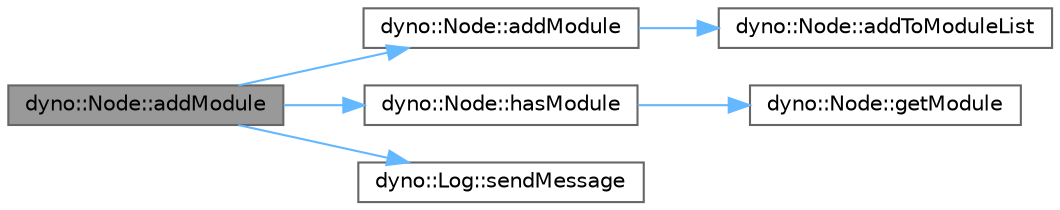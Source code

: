 digraph "dyno::Node::addModule"
{
 // LATEX_PDF_SIZE
  bgcolor="transparent";
  edge [fontname=Helvetica,fontsize=10,labelfontname=Helvetica,labelfontsize=10];
  node [fontname=Helvetica,fontsize=10,shape=box,height=0.2,width=0.4];
  rankdir="LR";
  Node1 [id="Node000001",label="dyno::Node::addModule",height=0.2,width=0.4,color="gray40", fillcolor="grey60", style="filled", fontcolor="black",tooltip=" "];
  Node1 -> Node2 [id="edge1_Node000001_Node000002",color="steelblue1",style="solid",tooltip=" "];
  Node2 [id="Node000002",label="dyno::Node::addModule",height=0.2,width=0.4,color="grey40", fillcolor="white", style="filled",URL="$classdyno_1_1_node.html#a257e95e8b7698c95a13089d79ade23d0",tooltip="Add a module to m_module_list and other special module lists."];
  Node2 -> Node3 [id="edge2_Node000002_Node000003",color="steelblue1",style="solid",tooltip=" "];
  Node3 [id="Node000003",label="dyno::Node::addToModuleList",height=0.2,width=0.4,color="grey40", fillcolor="white", style="filled",URL="$classdyno_1_1_node.html#a6e05adba3a5ec94dc1947742de39ff19",tooltip=" "];
  Node1 -> Node4 [id="edge3_Node000001_Node000004",color="steelblue1",style="solid",tooltip=" "];
  Node4 [id="Node000004",label="dyno::Node::hasModule",height=0.2,width=0.4,color="grey40", fillcolor="white", style="filled",URL="$classdyno_1_1_node.html#af81ba4994d4f1eb41930642dfa667cc1",tooltip=" "];
  Node4 -> Node5 [id="edge4_Node000004_Node000005",color="steelblue1",style="solid",tooltip=" "];
  Node5 [id="Node000005",label="dyno::Node::getModule",height=0.2,width=0.4,color="grey40", fillcolor="white", style="filled",URL="$classdyno_1_1_node.html#ab9fcd658179b581c0dcf956d53504259",tooltip="Get the Module by the module class name."];
  Node1 -> Node6 [id="edge5_Node000001_Node000006",color="steelblue1",style="solid",tooltip=" "];
  Node6 [id="Node000006",label="dyno::Log::sendMessage",height=0.2,width=0.4,color="grey40", fillcolor="white", style="filled",URL="$classdyno_1_1_log.html#ade134ff996b87eb30b5cab64bc73ad28",tooltip="Add a new message to log."];
}

